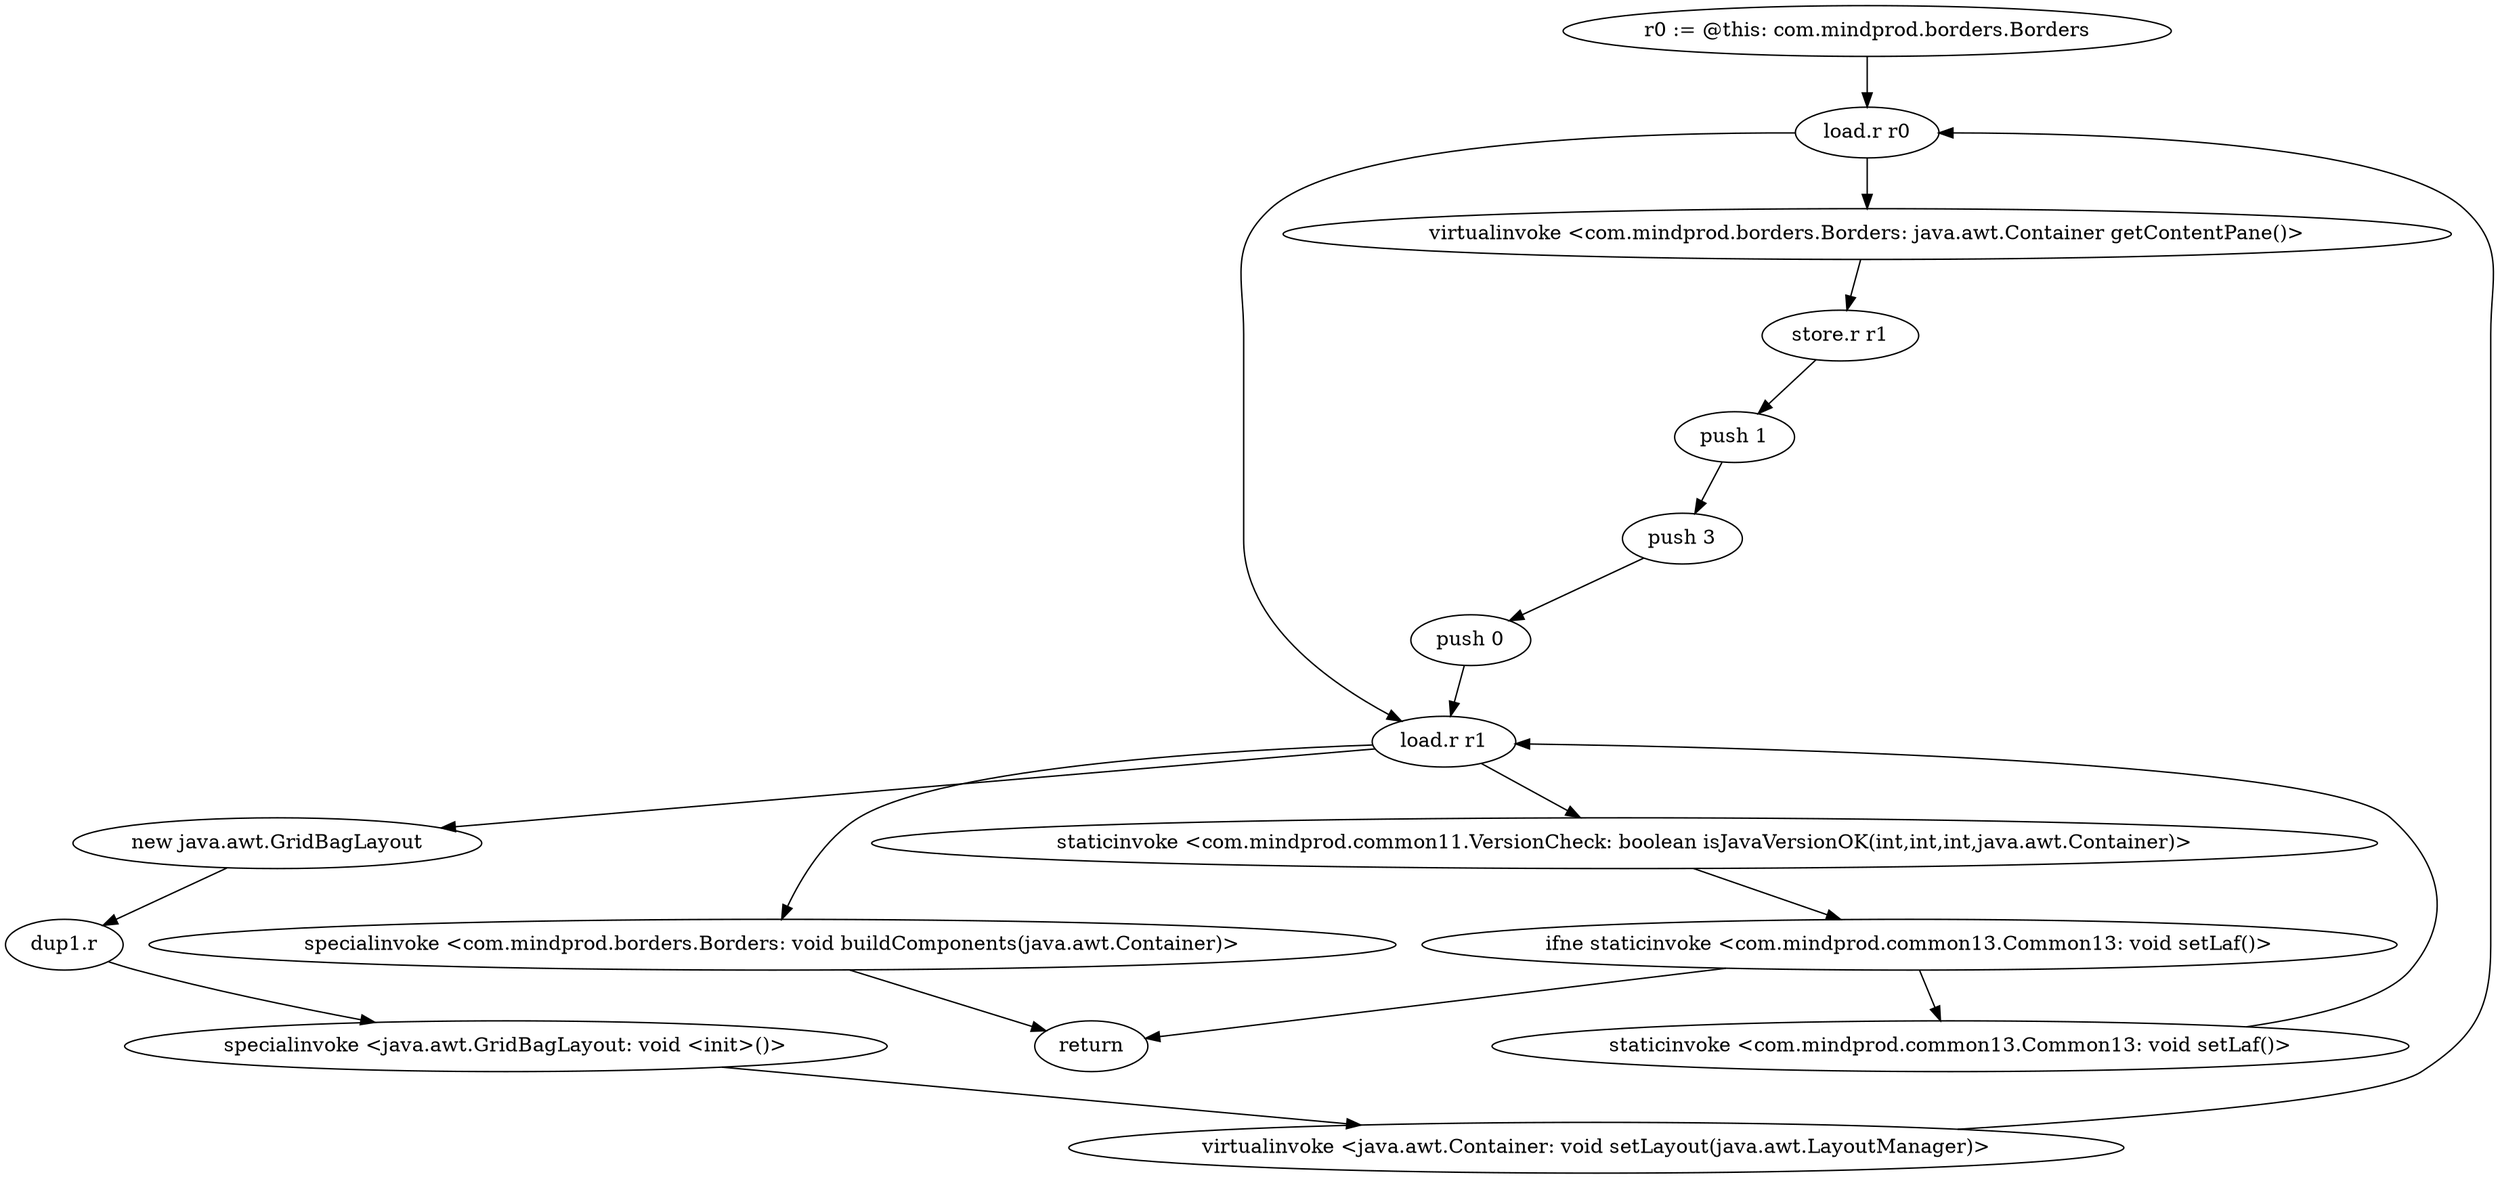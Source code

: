digraph "" {
    "r0 := @this: com.mindprod.borders.Borders"
    "load.r r0"
    "r0 := @this: com.mindprod.borders.Borders"->"load.r r0";
    "virtualinvoke <com.mindprod.borders.Borders: java.awt.Container getContentPane()>"
    "load.r r0"->"virtualinvoke <com.mindprod.borders.Borders: java.awt.Container getContentPane()>";
    "store.r r1"
    "virtualinvoke <com.mindprod.borders.Borders: java.awt.Container getContentPane()>"->"store.r r1";
    "push 1"
    "store.r r1"->"push 1";
    "push 3"
    "push 1"->"push 3";
    "push 0"
    "push 3"->"push 0";
    "load.r r1"
    "push 0"->"load.r r1";
    "staticinvoke <com.mindprod.common11.VersionCheck: boolean isJavaVersionOK(int,int,int,java.awt.Container)>"
    "load.r r1"->"staticinvoke <com.mindprod.common11.VersionCheck: boolean isJavaVersionOK(int,int,int,java.awt.Container)>";
    "ifne staticinvoke <com.mindprod.common13.Common13: void setLaf()>"
    "staticinvoke <com.mindprod.common11.VersionCheck: boolean isJavaVersionOK(int,int,int,java.awt.Container)>"->"ifne staticinvoke <com.mindprod.common13.Common13: void setLaf()>";
    "return"
    "ifne staticinvoke <com.mindprod.common13.Common13: void setLaf()>"->"return";
    "staticinvoke <com.mindprod.common13.Common13: void setLaf()>"
    "ifne staticinvoke <com.mindprod.common13.Common13: void setLaf()>"->"staticinvoke <com.mindprod.common13.Common13: void setLaf()>";
    "staticinvoke <com.mindprod.common13.Common13: void setLaf()>"->"load.r r1";
    "new java.awt.GridBagLayout"
    "load.r r1"->"new java.awt.GridBagLayout";
    "dup1.r"
    "new java.awt.GridBagLayout"->"dup1.r";
    "specialinvoke <java.awt.GridBagLayout: void <init>()>"
    "dup1.r"->"specialinvoke <java.awt.GridBagLayout: void <init>()>";
    "virtualinvoke <java.awt.Container: void setLayout(java.awt.LayoutManager)>"
    "specialinvoke <java.awt.GridBagLayout: void <init>()>"->"virtualinvoke <java.awt.Container: void setLayout(java.awt.LayoutManager)>";
    "virtualinvoke <java.awt.Container: void setLayout(java.awt.LayoutManager)>"->"load.r r0";
    "load.r r0"->"load.r r1";
    "specialinvoke <com.mindprod.borders.Borders: void buildComponents(java.awt.Container)>"
    "load.r r1"->"specialinvoke <com.mindprod.borders.Borders: void buildComponents(java.awt.Container)>";
    "specialinvoke <com.mindprod.borders.Borders: void buildComponents(java.awt.Container)>"->"return";
}
